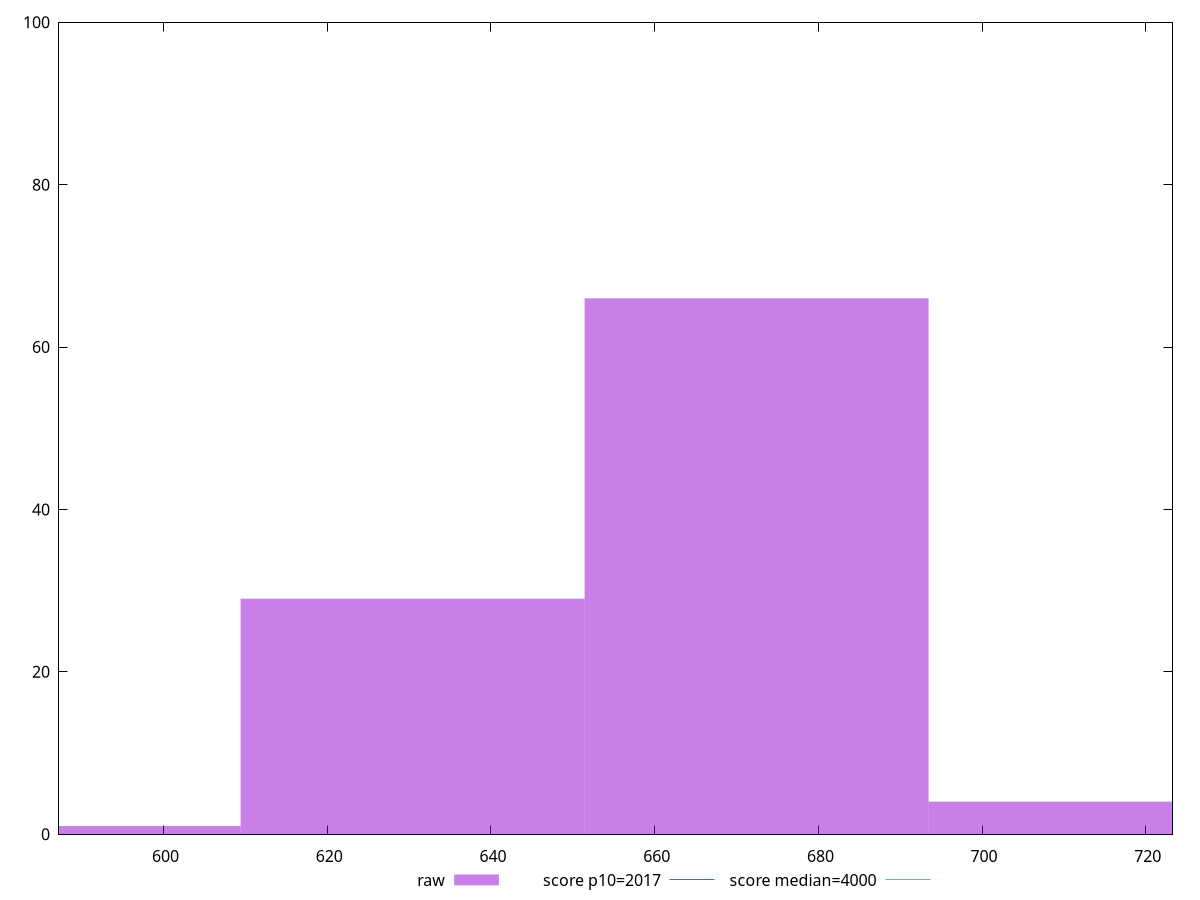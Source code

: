 reset

$raw <<EOF
672.451895381193 66
630.4236519198685 29
714.4801388425176 4
588.3954084585439 1
EOF

set key outside below
set boxwidth 42.028243461324564
set xrange [587.2280000000002:723.2600000000006]
set yrange [0:100]
set style fill transparent solid 0.5 noborder

set parametric
set terminal svg size 640, 490 enhanced background rgb 'white'
set output "report_00007_2020-12-11T15:55:29.892Z/mainthread-work-breakdown/samples/pages+cached+noexternal+nofonts/raw/histogram.svg"

plot $raw title "raw" with boxes, \
     2017,t title "score p10=2017", \
     4000,t title "score median=4000"

reset
